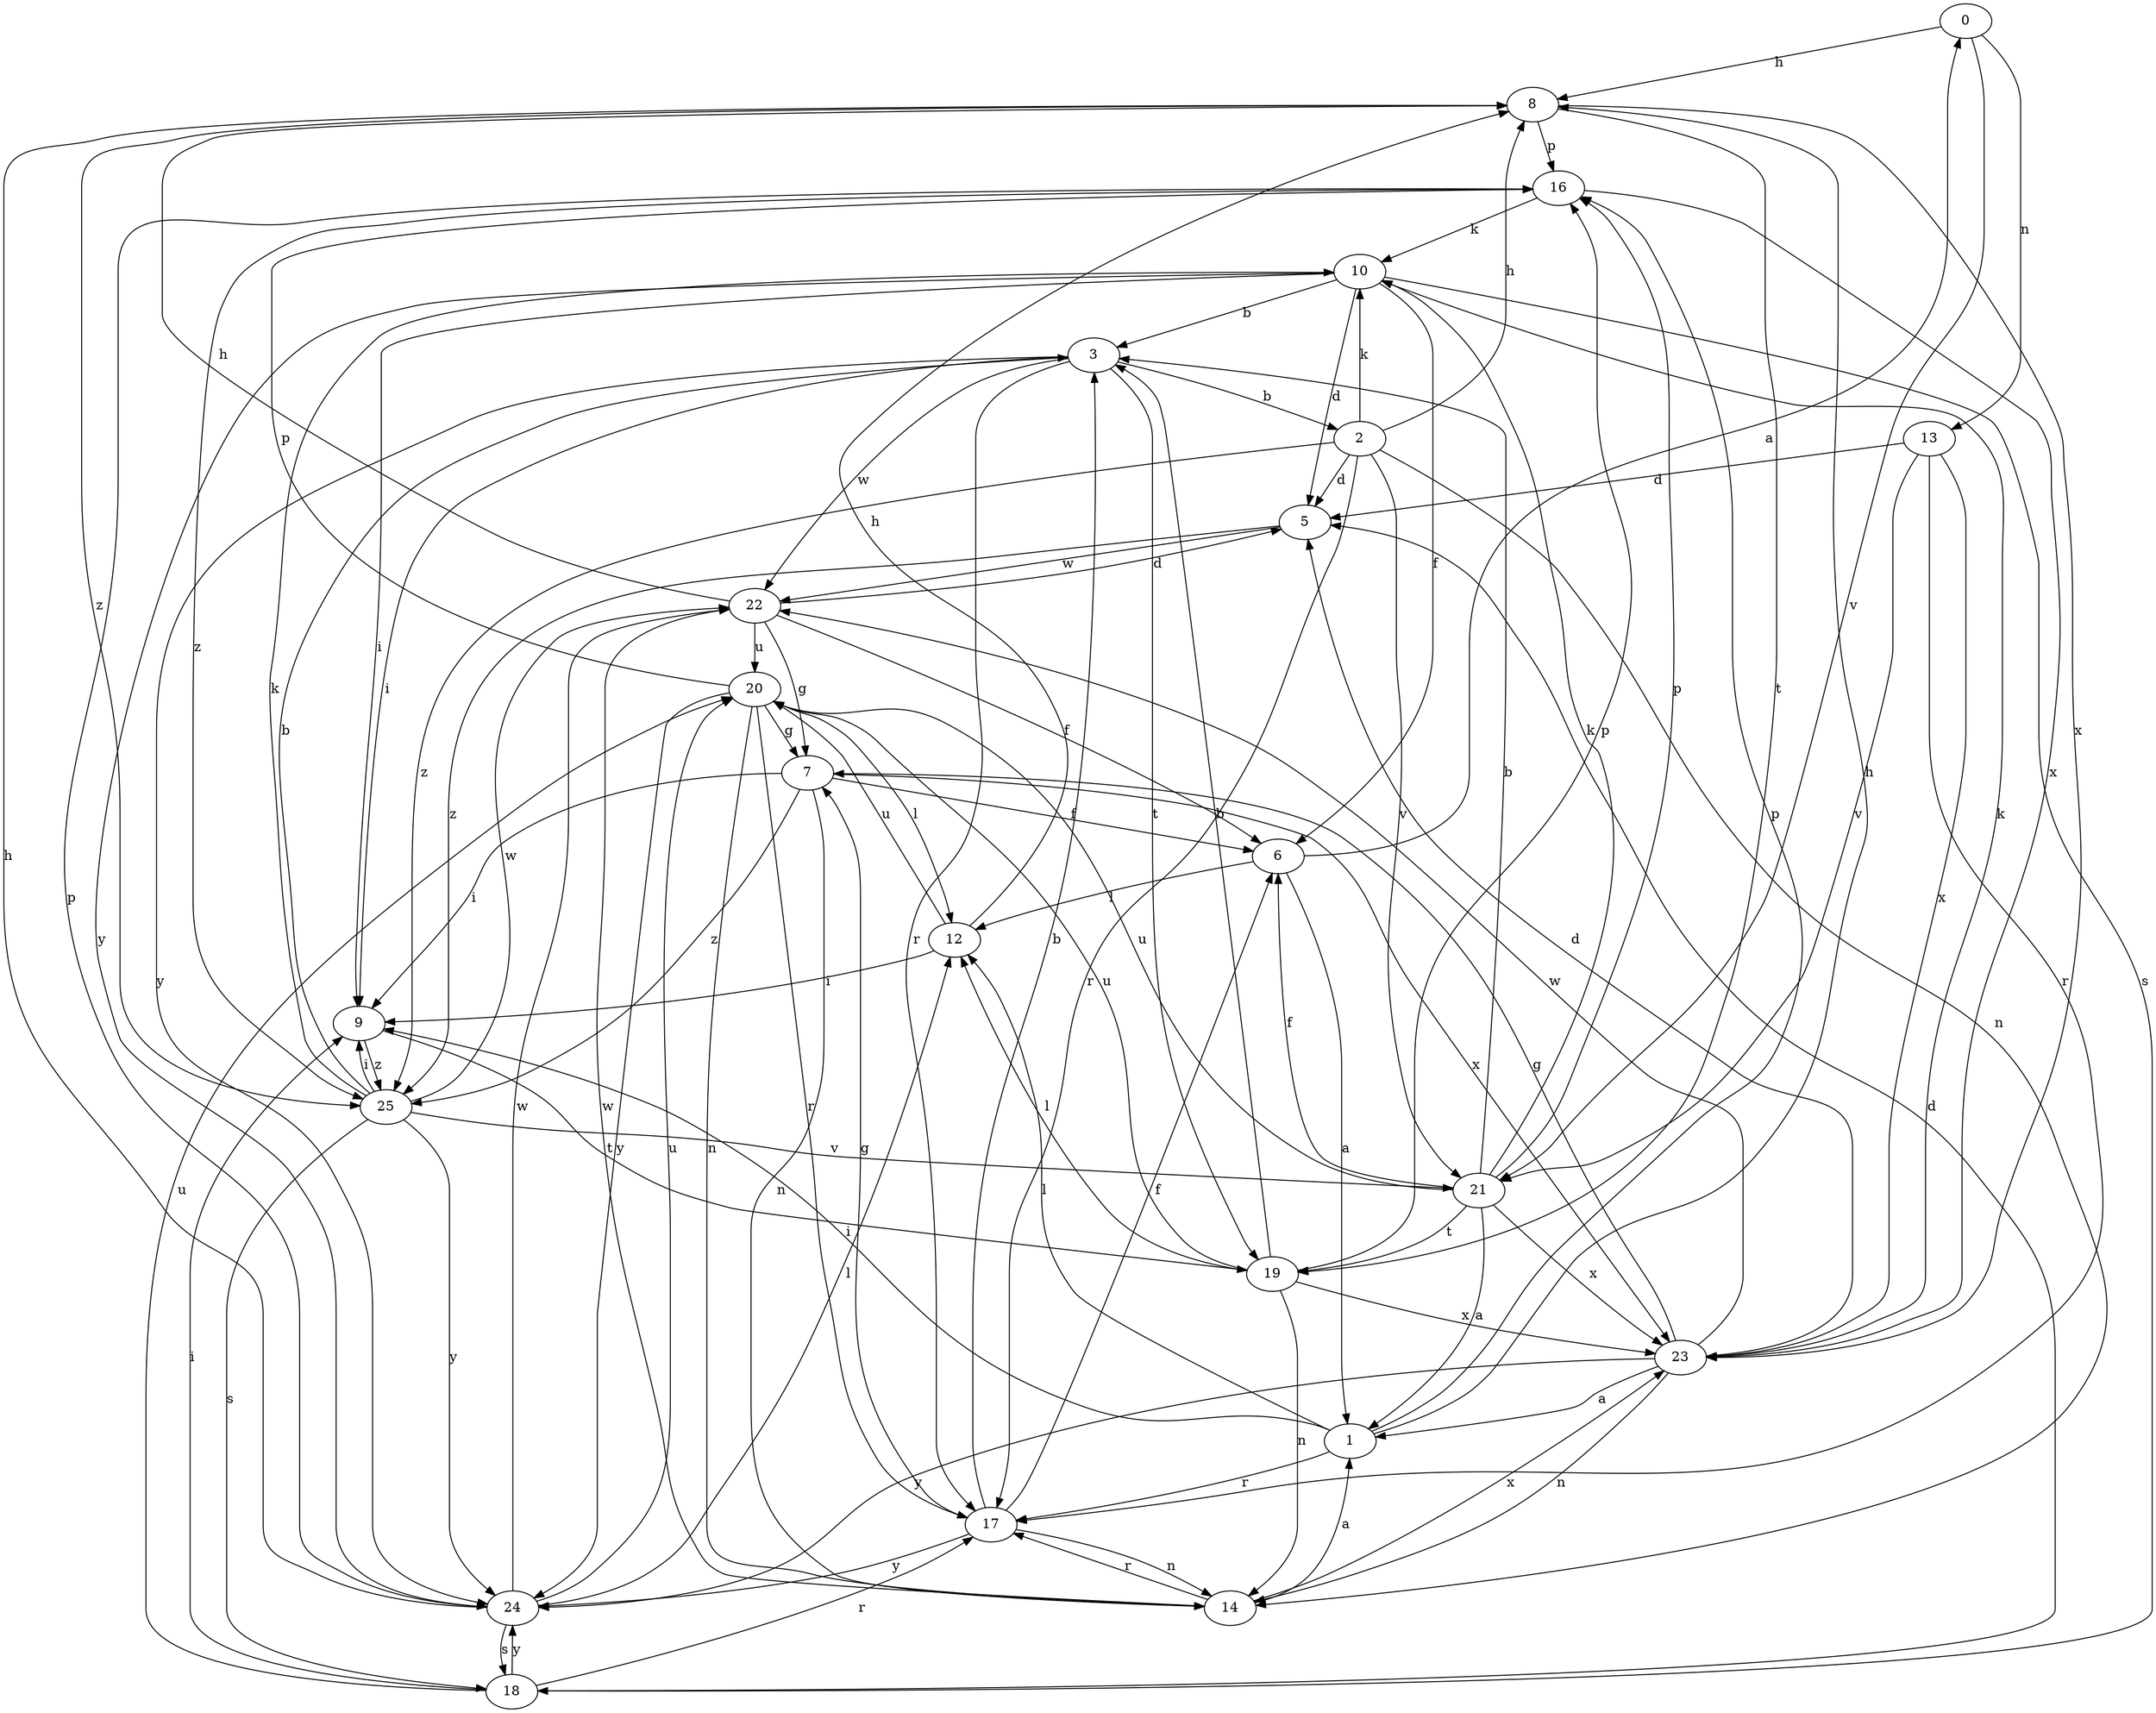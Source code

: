 strict digraph  {
0;
1;
2;
3;
5;
6;
7;
8;
9;
10;
12;
13;
14;
16;
17;
18;
19;
20;
21;
22;
23;
24;
25;
0 -> 8  [label=h];
0 -> 13  [label=n];
0 -> 21  [label=v];
1 -> 8  [label=h];
1 -> 9  [label=i];
1 -> 12  [label=l];
1 -> 16  [label=p];
1 -> 17  [label=r];
2 -> 5  [label=d];
2 -> 8  [label=h];
2 -> 10  [label=k];
2 -> 14  [label=n];
2 -> 17  [label=r];
2 -> 21  [label=v];
2 -> 25  [label=z];
3 -> 2  [label=b];
3 -> 9  [label=i];
3 -> 17  [label=r];
3 -> 19  [label=t];
3 -> 22  [label=w];
3 -> 24  [label=y];
5 -> 22  [label=w];
5 -> 25  [label=z];
6 -> 0  [label=a];
6 -> 1  [label=a];
6 -> 12  [label=l];
7 -> 6  [label=f];
7 -> 9  [label=i];
7 -> 14  [label=n];
7 -> 23  [label=x];
7 -> 25  [label=z];
8 -> 16  [label=p];
8 -> 19  [label=t];
8 -> 23  [label=x];
8 -> 25  [label=z];
9 -> 19  [label=t];
9 -> 25  [label=z];
10 -> 3  [label=b];
10 -> 5  [label=d];
10 -> 6  [label=f];
10 -> 9  [label=i];
10 -> 18  [label=s];
10 -> 24  [label=y];
12 -> 8  [label=h];
12 -> 9  [label=i];
12 -> 20  [label=u];
13 -> 5  [label=d];
13 -> 17  [label=r];
13 -> 21  [label=v];
13 -> 23  [label=x];
14 -> 1  [label=a];
14 -> 17  [label=r];
14 -> 22  [label=w];
14 -> 23  [label=x];
16 -> 10  [label=k];
16 -> 23  [label=x];
16 -> 25  [label=z];
17 -> 3  [label=b];
17 -> 6  [label=f];
17 -> 7  [label=g];
17 -> 14  [label=n];
17 -> 24  [label=y];
18 -> 5  [label=d];
18 -> 9  [label=i];
18 -> 17  [label=r];
18 -> 20  [label=u];
18 -> 24  [label=y];
19 -> 3  [label=b];
19 -> 12  [label=l];
19 -> 14  [label=n];
19 -> 16  [label=p];
19 -> 20  [label=u];
19 -> 23  [label=x];
20 -> 7  [label=g];
20 -> 12  [label=l];
20 -> 14  [label=n];
20 -> 16  [label=p];
20 -> 17  [label=r];
20 -> 24  [label=y];
21 -> 1  [label=a];
21 -> 3  [label=b];
21 -> 6  [label=f];
21 -> 10  [label=k];
21 -> 16  [label=p];
21 -> 19  [label=t];
21 -> 20  [label=u];
21 -> 23  [label=x];
22 -> 5  [label=d];
22 -> 6  [label=f];
22 -> 7  [label=g];
22 -> 8  [label=h];
22 -> 20  [label=u];
23 -> 1  [label=a];
23 -> 5  [label=d];
23 -> 7  [label=g];
23 -> 10  [label=k];
23 -> 14  [label=n];
23 -> 22  [label=w];
23 -> 24  [label=y];
24 -> 8  [label=h];
24 -> 12  [label=l];
24 -> 16  [label=p];
24 -> 18  [label=s];
24 -> 20  [label=u];
24 -> 22  [label=w];
25 -> 3  [label=b];
25 -> 9  [label=i];
25 -> 10  [label=k];
25 -> 18  [label=s];
25 -> 21  [label=v];
25 -> 22  [label=w];
25 -> 24  [label=y];
}
